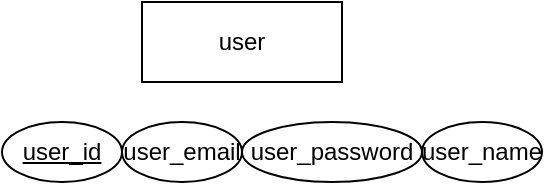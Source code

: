<mxfile version="21.2.2" type="github">
  <diagram id="R2lEEEUBdFMjLlhIrx00" name="Page-1">
    <mxGraphModel dx="1290" dy="574" grid="1" gridSize="10" guides="1" tooltips="1" connect="1" arrows="1" fold="1" page="1" pageScale="1" pageWidth="850" pageHeight="1100" math="0" shadow="0" extFonts="Permanent Marker^https://fonts.googleapis.com/css?family=Permanent+Marker">
      <root>
        <mxCell id="0" />
        <mxCell id="1" parent="0" />
        <mxCell id="86xDdWS20HxM01h38wov-3" value="user" style="whiteSpace=wrap;html=1;align=center;" vertex="1" parent="1">
          <mxGeometry x="90" y="200" width="100" height="40" as="geometry" />
        </mxCell>
        <mxCell id="86xDdWS20HxM01h38wov-7" value="user_email" style="ellipse;whiteSpace=wrap;html=1;align=center;" vertex="1" parent="1">
          <mxGeometry x="80" y="260" width="60" height="30" as="geometry" />
        </mxCell>
        <mxCell id="86xDdWS20HxM01h38wov-8" value="user_name" style="ellipse;whiteSpace=wrap;html=1;align=center;" vertex="1" parent="1">
          <mxGeometry x="230" y="260" width="60" height="30" as="geometry" />
        </mxCell>
        <mxCell id="86xDdWS20HxM01h38wov-9" value="user_password" style="ellipse;whiteSpace=wrap;html=1;align=center;" vertex="1" parent="1">
          <mxGeometry x="140" y="260" width="90" height="30" as="geometry" />
        </mxCell>
        <mxCell id="86xDdWS20HxM01h38wov-10" value="user_id" style="ellipse;whiteSpace=wrap;html=1;align=center;fontStyle=4;" vertex="1" parent="1">
          <mxGeometry x="20" y="260" width="60" height="30" as="geometry" />
        </mxCell>
      </root>
    </mxGraphModel>
  </diagram>
</mxfile>

